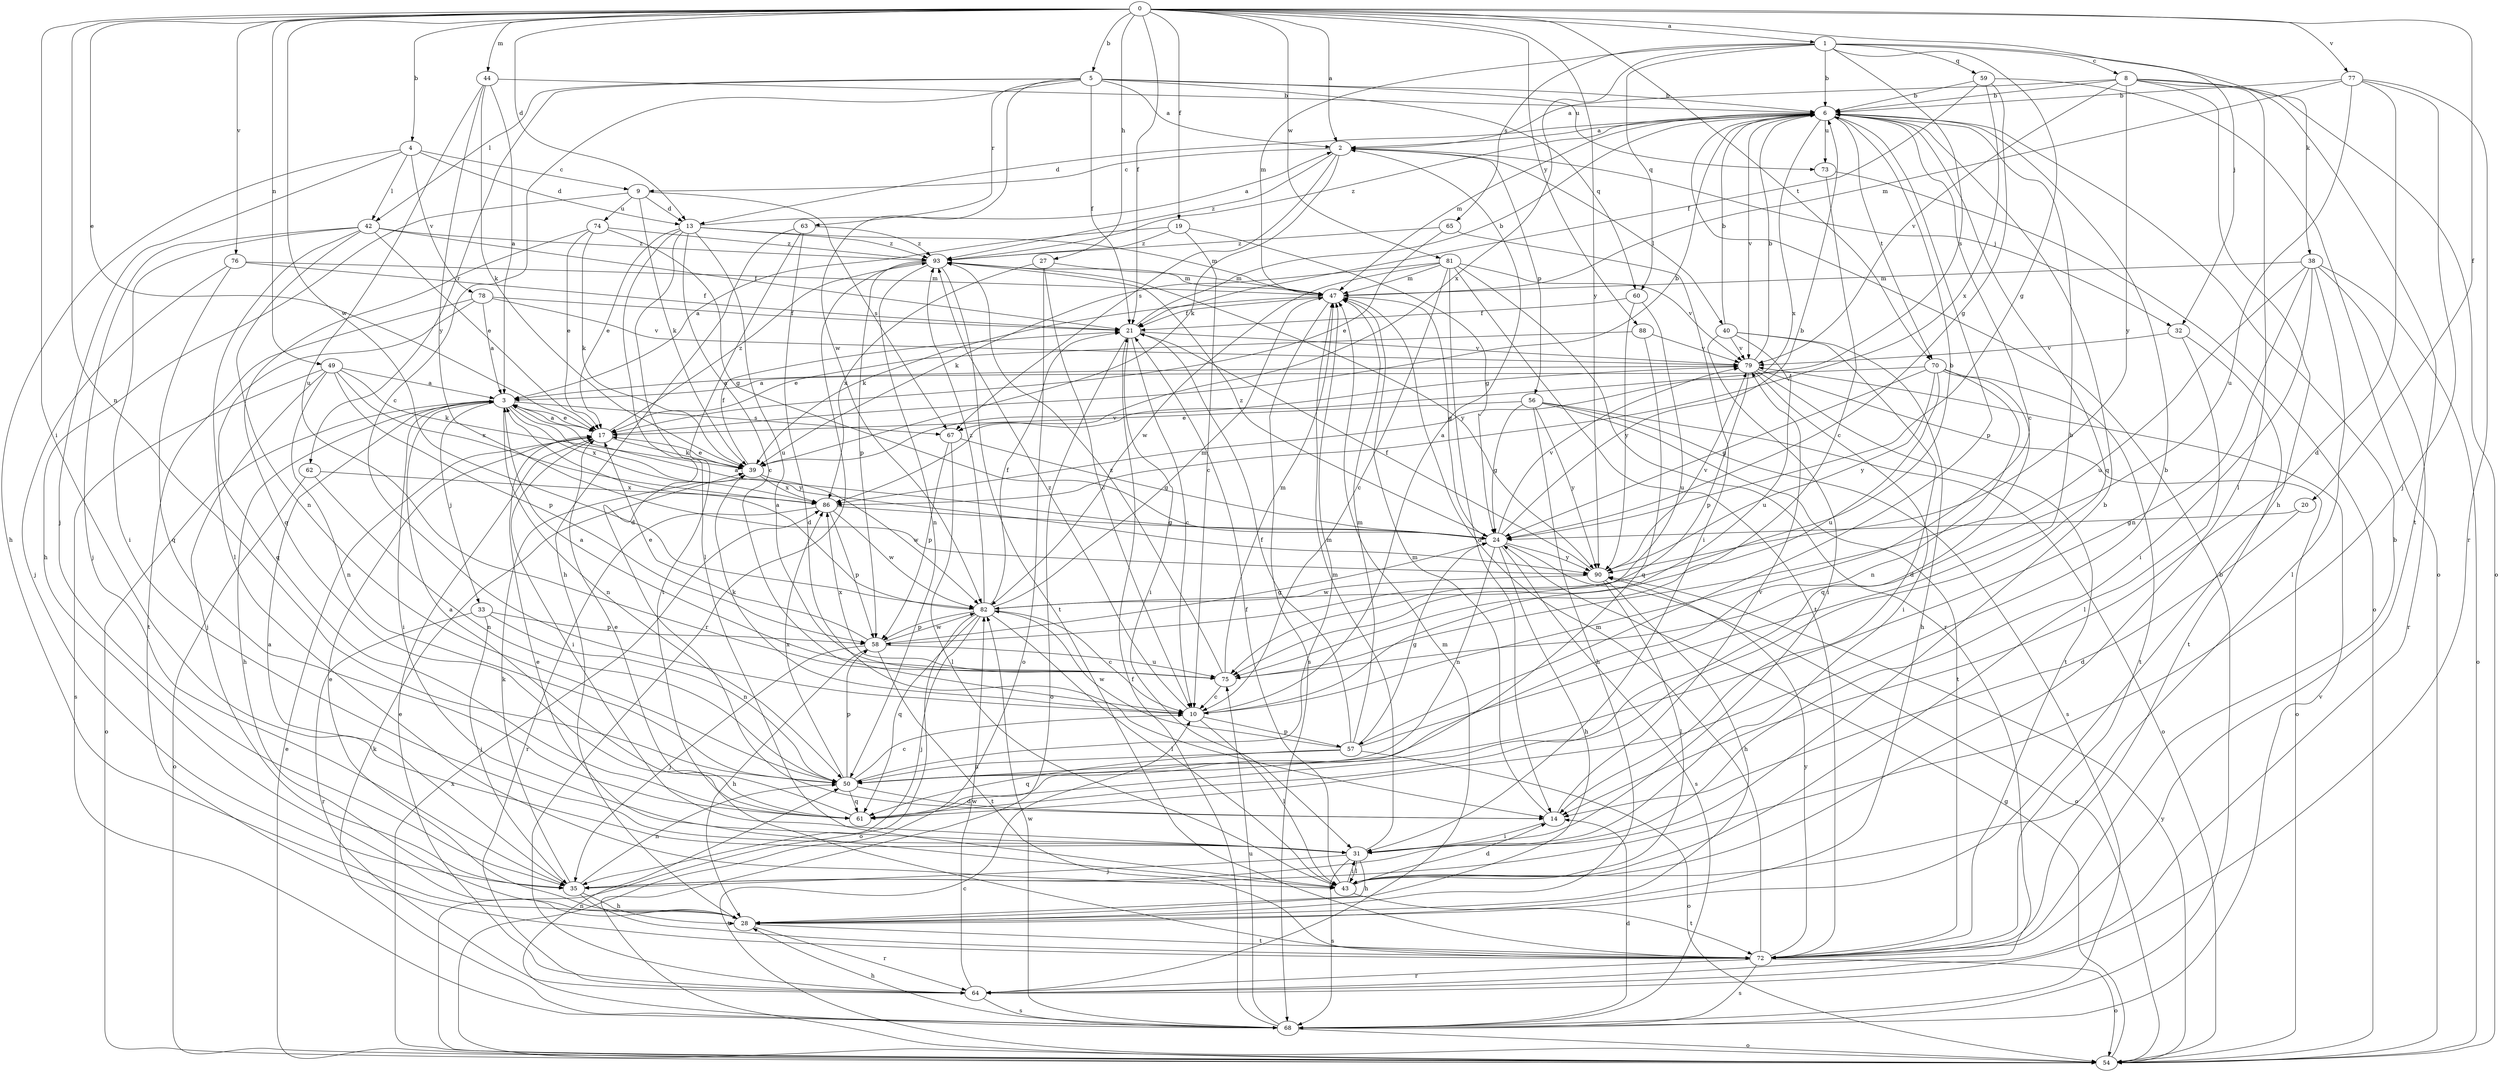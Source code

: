 strict digraph  {
0;
1;
2;
3;
4;
5;
6;
8;
9;
10;
13;
14;
17;
19;
20;
21;
24;
27;
28;
31;
32;
33;
35;
38;
39;
40;
42;
43;
44;
47;
49;
50;
54;
56;
57;
58;
59;
60;
61;
62;
63;
64;
65;
67;
68;
70;
72;
73;
74;
75;
76;
77;
78;
79;
81;
82;
86;
88;
90;
93;
0 -> 1  [label=a];
0 -> 2  [label=a];
0 -> 4  [label=b];
0 -> 5  [label=b];
0 -> 13  [label=d];
0 -> 17  [label=e];
0 -> 19  [label=f];
0 -> 20  [label=f];
0 -> 21  [label=f];
0 -> 27  [label=h];
0 -> 31  [label=i];
0 -> 32  [label=j];
0 -> 44  [label=m];
0 -> 49  [label=n];
0 -> 50  [label=n];
0 -> 70  [label=t];
0 -> 76  [label=v];
0 -> 77  [label=v];
0 -> 81  [label=w];
0 -> 82  [label=w];
0 -> 88  [label=y];
0 -> 90  [label=y];
1 -> 6  [label=b];
1 -> 8  [label=c];
1 -> 24  [label=g];
1 -> 38  [label=k];
1 -> 47  [label=m];
1 -> 59  [label=q];
1 -> 60  [label=q];
1 -> 65  [label=s];
1 -> 67  [label=s];
1 -> 86  [label=x];
2 -> 9  [label=c];
2 -> 32  [label=j];
2 -> 39  [label=k];
2 -> 40  [label=l];
2 -> 56  [label=p];
2 -> 67  [label=s];
2 -> 93  [label=z];
3 -> 17  [label=e];
3 -> 28  [label=h];
3 -> 31  [label=i];
3 -> 33  [label=j];
3 -> 50  [label=n];
3 -> 54  [label=o];
3 -> 67  [label=s];
3 -> 86  [label=x];
3 -> 90  [label=y];
4 -> 9  [label=c];
4 -> 13  [label=d];
4 -> 28  [label=h];
4 -> 35  [label=j];
4 -> 42  [label=l];
4 -> 78  [label=v];
5 -> 2  [label=a];
5 -> 6  [label=b];
5 -> 10  [label=c];
5 -> 21  [label=f];
5 -> 42  [label=l];
5 -> 60  [label=q];
5 -> 62  [label=r];
5 -> 63  [label=r];
5 -> 73  [label=u];
5 -> 82  [label=w];
6 -> 2  [label=a];
6 -> 10  [label=c];
6 -> 13  [label=d];
6 -> 47  [label=m];
6 -> 57  [label=p];
6 -> 61  [label=q];
6 -> 70  [label=t];
6 -> 73  [label=u];
6 -> 79  [label=v];
6 -> 86  [label=x];
6 -> 93  [label=z];
8 -> 2  [label=a];
8 -> 6  [label=b];
8 -> 28  [label=h];
8 -> 43  [label=l];
8 -> 54  [label=o];
8 -> 72  [label=t];
8 -> 79  [label=v];
8 -> 90  [label=y];
9 -> 13  [label=d];
9 -> 28  [label=h];
9 -> 39  [label=k];
9 -> 67  [label=s];
9 -> 74  [label=u];
10 -> 2  [label=a];
10 -> 39  [label=k];
10 -> 43  [label=l];
10 -> 57  [label=p];
10 -> 93  [label=z];
13 -> 2  [label=a];
13 -> 10  [label=c];
13 -> 14  [label=d];
13 -> 17  [label=e];
13 -> 43  [label=l];
13 -> 47  [label=m];
13 -> 75  [label=u];
13 -> 93  [label=z];
14 -> 31  [label=i];
14 -> 47  [label=m];
14 -> 79  [label=v];
17 -> 3  [label=a];
17 -> 6  [label=b];
17 -> 31  [label=i];
17 -> 39  [label=k];
17 -> 93  [label=z];
19 -> 3  [label=a];
19 -> 10  [label=c];
19 -> 24  [label=g];
19 -> 93  [label=z];
20 -> 14  [label=d];
20 -> 24  [label=g];
21 -> 6  [label=b];
21 -> 10  [label=c];
21 -> 31  [label=i];
21 -> 54  [label=o];
21 -> 79  [label=v];
24 -> 3  [label=a];
24 -> 6  [label=b];
24 -> 28  [label=h];
24 -> 50  [label=n];
24 -> 54  [label=o];
24 -> 68  [label=s];
24 -> 79  [label=v];
24 -> 90  [label=y];
24 -> 93  [label=z];
27 -> 10  [label=c];
27 -> 47  [label=m];
27 -> 54  [label=o];
27 -> 86  [label=x];
28 -> 17  [label=e];
28 -> 64  [label=r];
28 -> 72  [label=t];
31 -> 28  [label=h];
31 -> 35  [label=j];
31 -> 43  [label=l];
31 -> 47  [label=m];
31 -> 68  [label=s];
32 -> 43  [label=l];
32 -> 72  [label=t];
32 -> 79  [label=v];
33 -> 35  [label=j];
33 -> 50  [label=n];
33 -> 58  [label=p];
33 -> 64  [label=r];
35 -> 3  [label=a];
35 -> 6  [label=b];
35 -> 28  [label=h];
35 -> 39  [label=k];
35 -> 50  [label=n];
35 -> 72  [label=t];
38 -> 31  [label=i];
38 -> 43  [label=l];
38 -> 47  [label=m];
38 -> 50  [label=n];
38 -> 54  [label=o];
38 -> 64  [label=r];
38 -> 75  [label=u];
39 -> 17  [label=e];
39 -> 21  [label=f];
39 -> 79  [label=v];
39 -> 82  [label=w];
39 -> 86  [label=x];
40 -> 6  [label=b];
40 -> 14  [label=d];
40 -> 28  [label=h];
40 -> 31  [label=i];
40 -> 75  [label=u];
40 -> 79  [label=v];
42 -> 17  [label=e];
42 -> 21  [label=f];
42 -> 31  [label=i];
42 -> 35  [label=j];
42 -> 43  [label=l];
42 -> 50  [label=n];
42 -> 93  [label=z];
43 -> 14  [label=d];
43 -> 17  [label=e];
43 -> 21  [label=f];
43 -> 31  [label=i];
43 -> 72  [label=t];
44 -> 3  [label=a];
44 -> 6  [label=b];
44 -> 39  [label=k];
44 -> 75  [label=u];
44 -> 90  [label=y];
47 -> 21  [label=f];
47 -> 24  [label=g];
47 -> 39  [label=k];
47 -> 68  [label=s];
49 -> 3  [label=a];
49 -> 35  [label=j];
49 -> 39  [label=k];
49 -> 50  [label=n];
49 -> 58  [label=p];
49 -> 68  [label=s];
49 -> 86  [label=x];
50 -> 10  [label=c];
50 -> 14  [label=d];
50 -> 47  [label=m];
50 -> 58  [label=p];
50 -> 61  [label=q];
50 -> 86  [label=x];
54 -> 10  [label=c];
54 -> 17  [label=e];
54 -> 24  [label=g];
54 -> 86  [label=x];
54 -> 90  [label=y];
56 -> 17  [label=e];
56 -> 24  [label=g];
56 -> 28  [label=h];
56 -> 54  [label=o];
56 -> 68  [label=s];
56 -> 72  [label=t];
56 -> 90  [label=y];
57 -> 6  [label=b];
57 -> 21  [label=f];
57 -> 24  [label=g];
57 -> 47  [label=m];
57 -> 50  [label=n];
57 -> 54  [label=o];
57 -> 61  [label=q];
57 -> 82  [label=w];
58 -> 17  [label=e];
58 -> 24  [label=g];
58 -> 28  [label=h];
58 -> 35  [label=j];
58 -> 72  [label=t];
58 -> 75  [label=u];
58 -> 82  [label=w];
59 -> 6  [label=b];
59 -> 21  [label=f];
59 -> 24  [label=g];
59 -> 54  [label=o];
59 -> 86  [label=x];
60 -> 21  [label=f];
60 -> 75  [label=u];
60 -> 90  [label=y];
61 -> 3  [label=a];
61 -> 6  [label=b];
61 -> 17  [label=e];
62 -> 50  [label=n];
62 -> 54  [label=o];
62 -> 86  [label=x];
63 -> 14  [label=d];
63 -> 28  [label=h];
63 -> 72  [label=t];
63 -> 93  [label=z];
64 -> 17  [label=e];
64 -> 47  [label=m];
64 -> 68  [label=s];
64 -> 82  [label=w];
65 -> 17  [label=e];
65 -> 31  [label=i];
65 -> 93  [label=z];
67 -> 24  [label=g];
67 -> 43  [label=l];
67 -> 58  [label=p];
68 -> 6  [label=b];
68 -> 14  [label=d];
68 -> 21  [label=f];
68 -> 28  [label=h];
68 -> 39  [label=k];
68 -> 50  [label=n];
68 -> 54  [label=o];
68 -> 75  [label=u];
68 -> 79  [label=v];
68 -> 82  [label=w];
70 -> 3  [label=a];
70 -> 24  [label=g];
70 -> 50  [label=n];
70 -> 61  [label=q];
70 -> 72  [label=t];
70 -> 75  [label=u];
70 -> 90  [label=y];
72 -> 6  [label=b];
72 -> 47  [label=m];
72 -> 54  [label=o];
72 -> 64  [label=r];
72 -> 68  [label=s];
72 -> 90  [label=y];
73 -> 10  [label=c];
73 -> 54  [label=o];
74 -> 17  [label=e];
74 -> 24  [label=g];
74 -> 39  [label=k];
74 -> 61  [label=q];
74 -> 93  [label=z];
75 -> 3  [label=a];
75 -> 10  [label=c];
75 -> 47  [label=m];
75 -> 86  [label=x];
75 -> 93  [label=z];
76 -> 21  [label=f];
76 -> 35  [label=j];
76 -> 47  [label=m];
76 -> 61  [label=q];
77 -> 6  [label=b];
77 -> 14  [label=d];
77 -> 35  [label=j];
77 -> 47  [label=m];
77 -> 64  [label=r];
77 -> 75  [label=u];
78 -> 3  [label=a];
78 -> 21  [label=f];
78 -> 61  [label=q];
78 -> 72  [label=t];
78 -> 79  [label=v];
79 -> 3  [label=a];
79 -> 6  [label=b];
79 -> 31  [label=i];
79 -> 54  [label=o];
79 -> 58  [label=p];
79 -> 72  [label=t];
81 -> 10  [label=c];
81 -> 14  [label=d];
81 -> 39  [label=k];
81 -> 47  [label=m];
81 -> 64  [label=r];
81 -> 72  [label=t];
81 -> 79  [label=v];
81 -> 82  [label=w];
82 -> 3  [label=a];
82 -> 6  [label=b];
82 -> 10  [label=c];
82 -> 21  [label=f];
82 -> 35  [label=j];
82 -> 43  [label=l];
82 -> 47  [label=m];
82 -> 54  [label=o];
82 -> 58  [label=p];
82 -> 61  [label=q];
82 -> 93  [label=z];
86 -> 24  [label=g];
86 -> 58  [label=p];
86 -> 64  [label=r];
86 -> 82  [label=w];
88 -> 17  [label=e];
88 -> 61  [label=q];
88 -> 79  [label=v];
90 -> 21  [label=f];
90 -> 28  [label=h];
90 -> 43  [label=l];
90 -> 79  [label=v];
90 -> 82  [label=w];
93 -> 47  [label=m];
93 -> 50  [label=n];
93 -> 58  [label=p];
93 -> 64  [label=r];
93 -> 72  [label=t];
93 -> 90  [label=y];
}
